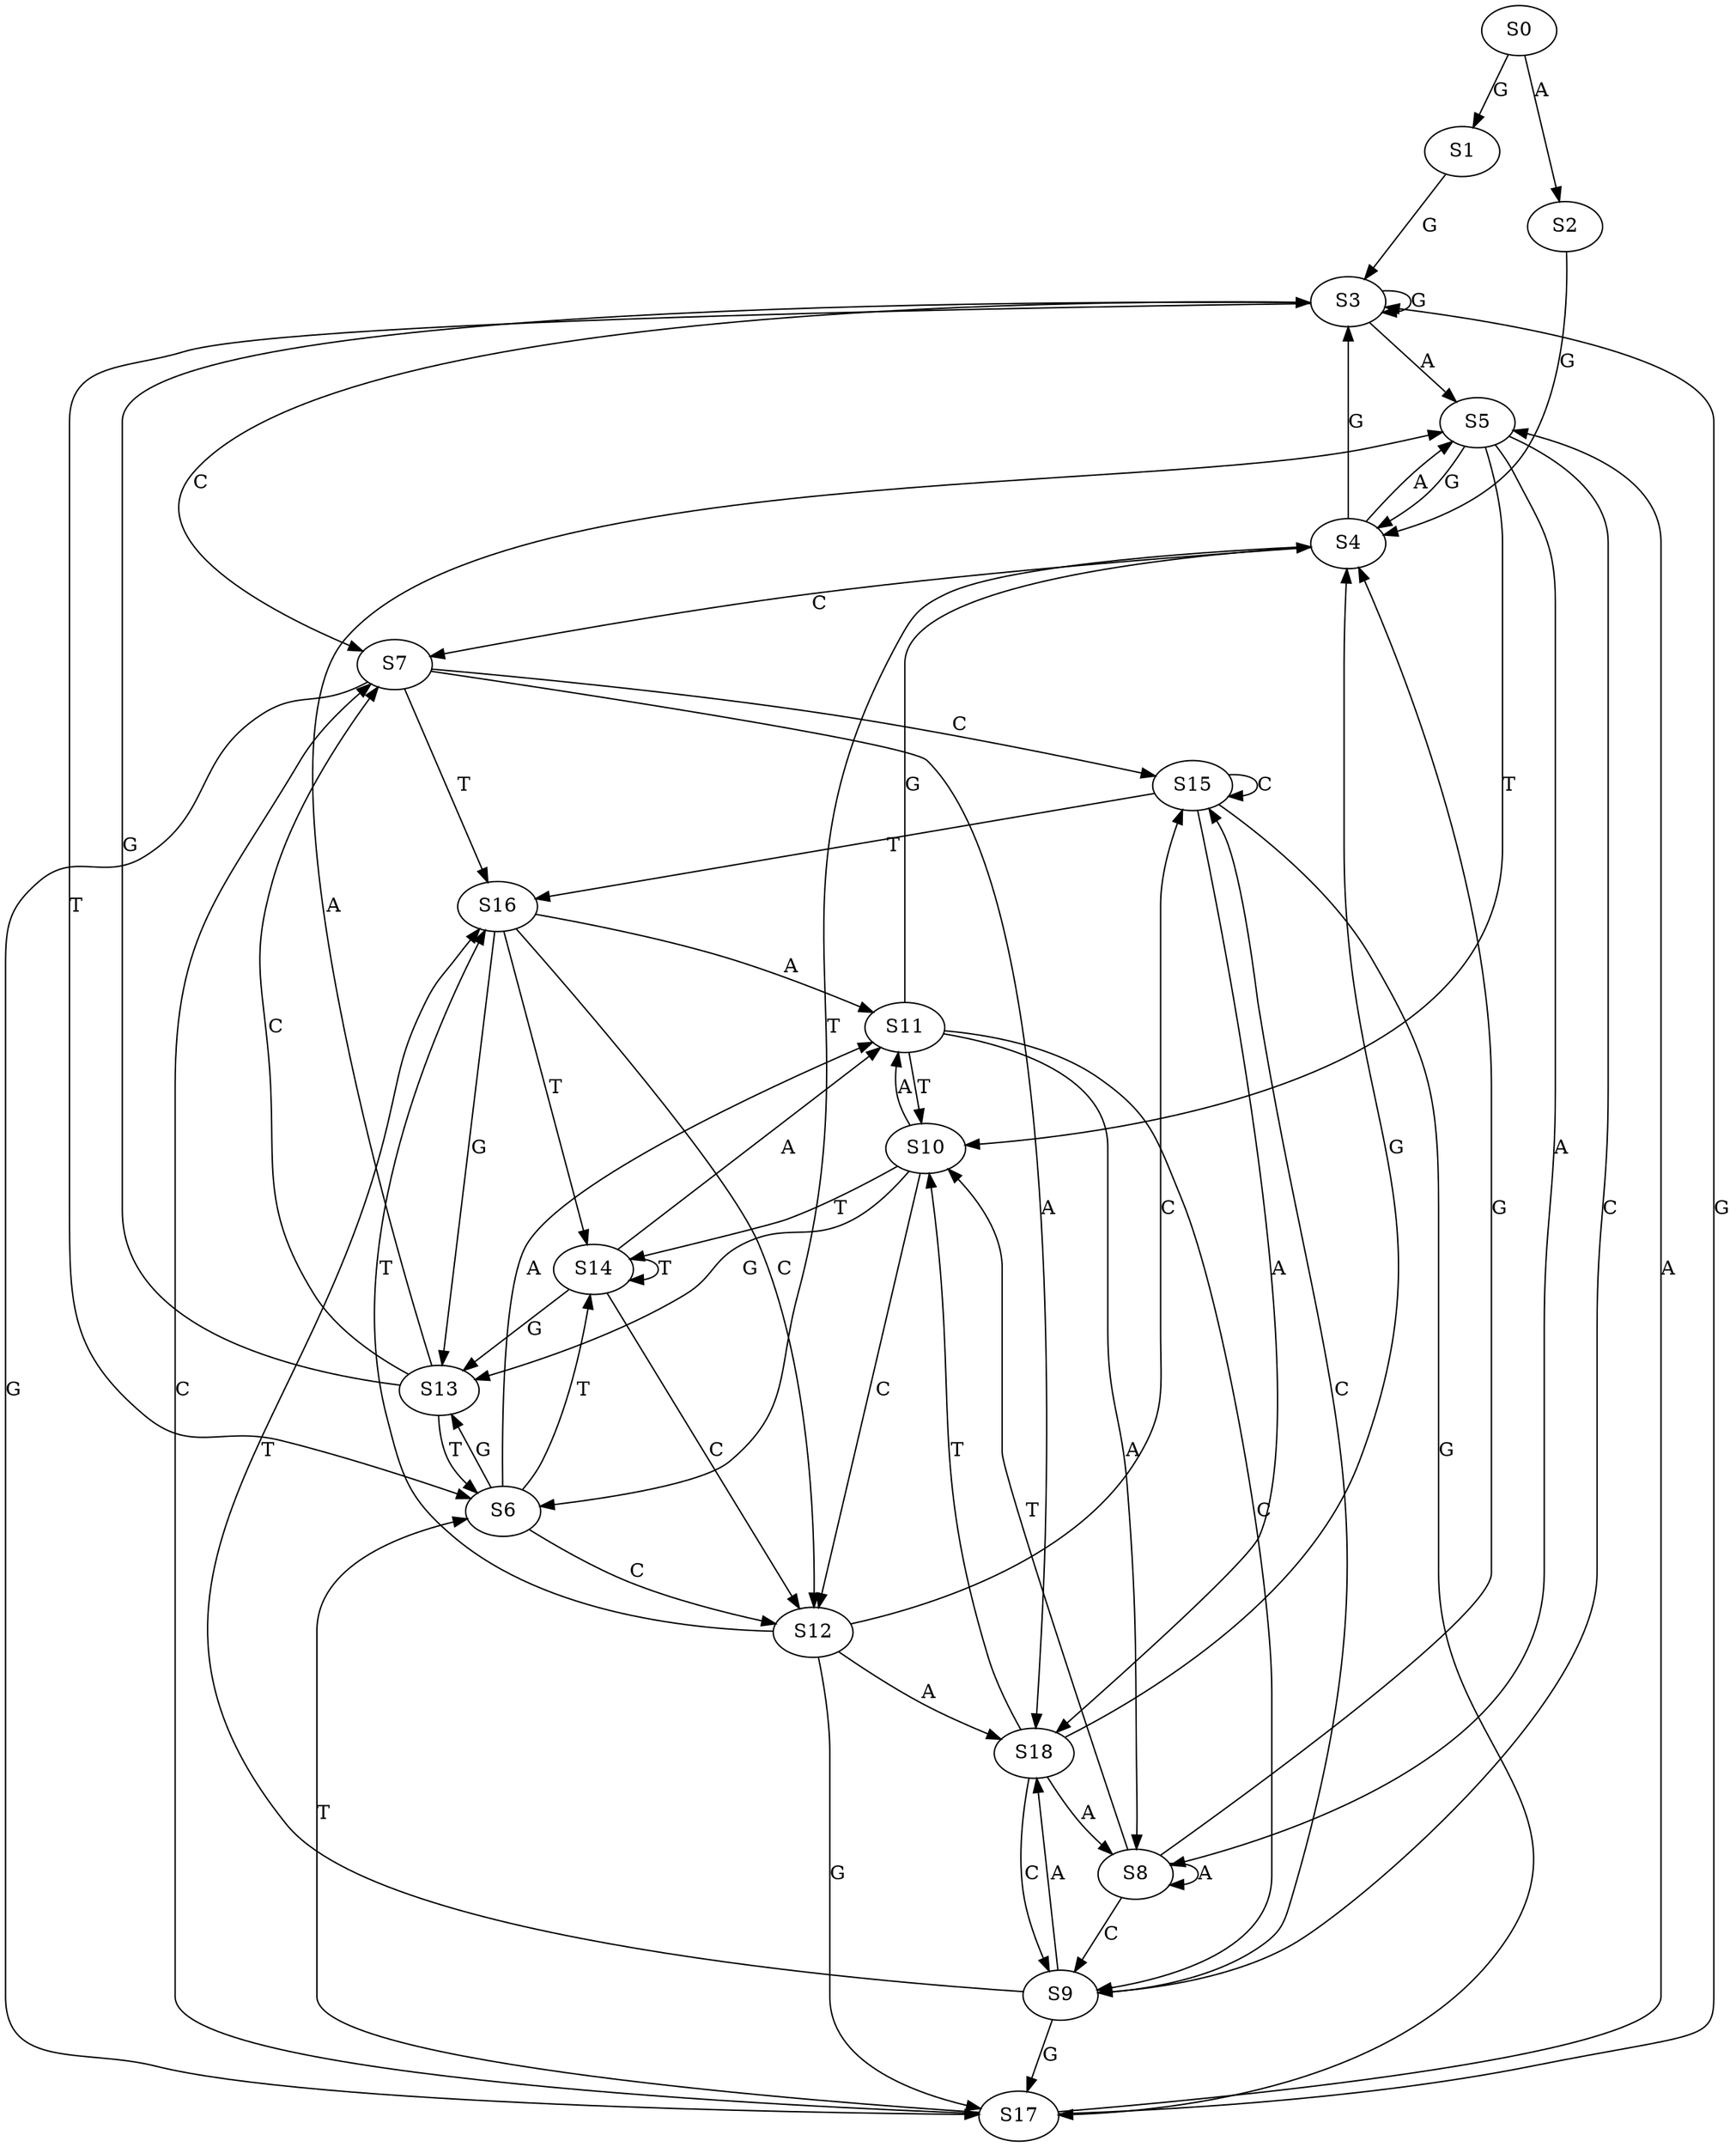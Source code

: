 strict digraph  {
	S0 -> S1 [ label = G ];
	S0 -> S2 [ label = A ];
	S1 -> S3 [ label = G ];
	S2 -> S4 [ label = G ];
	S3 -> S5 [ label = A ];
	S3 -> S6 [ label = T ];
	S3 -> S3 [ label = G ];
	S3 -> S7 [ label = C ];
	S4 -> S6 [ label = T ];
	S4 -> S3 [ label = G ];
	S4 -> S5 [ label = A ];
	S4 -> S7 [ label = C ];
	S5 -> S4 [ label = G ];
	S5 -> S8 [ label = A ];
	S5 -> S9 [ label = C ];
	S5 -> S10 [ label = T ];
	S6 -> S11 [ label = A ];
	S6 -> S12 [ label = C ];
	S6 -> S13 [ label = G ];
	S6 -> S14 [ label = T ];
	S7 -> S15 [ label = C ];
	S7 -> S16 [ label = T ];
	S7 -> S17 [ label = G ];
	S7 -> S18 [ label = A ];
	S8 -> S10 [ label = T ];
	S8 -> S9 [ label = C ];
	S8 -> S4 [ label = G ];
	S8 -> S8 [ label = A ];
	S9 -> S18 [ label = A ];
	S9 -> S16 [ label = T ];
	S9 -> S15 [ label = C ];
	S9 -> S17 [ label = G ];
	S10 -> S11 [ label = A ];
	S10 -> S12 [ label = C ];
	S10 -> S14 [ label = T ];
	S10 -> S13 [ label = G ];
	S11 -> S4 [ label = G ];
	S11 -> S10 [ label = T ];
	S11 -> S8 [ label = A ];
	S11 -> S9 [ label = C ];
	S12 -> S16 [ label = T ];
	S12 -> S17 [ label = G ];
	S12 -> S15 [ label = C ];
	S12 -> S18 [ label = A ];
	S13 -> S5 [ label = A ];
	S13 -> S6 [ label = T ];
	S13 -> S7 [ label = C ];
	S13 -> S3 [ label = G ];
	S14 -> S12 [ label = C ];
	S14 -> S13 [ label = G ];
	S14 -> S11 [ label = A ];
	S14 -> S14 [ label = T ];
	S15 -> S17 [ label = G ];
	S15 -> S15 [ label = C ];
	S15 -> S18 [ label = A ];
	S15 -> S16 [ label = T ];
	S16 -> S13 [ label = G ];
	S16 -> S12 [ label = C ];
	S16 -> S11 [ label = A ];
	S16 -> S14 [ label = T ];
	S17 -> S3 [ label = G ];
	S17 -> S6 [ label = T ];
	S17 -> S5 [ label = A ];
	S17 -> S7 [ label = C ];
	S18 -> S4 [ label = G ];
	S18 -> S10 [ label = T ];
	S18 -> S9 [ label = C ];
	S18 -> S8 [ label = A ];
}
